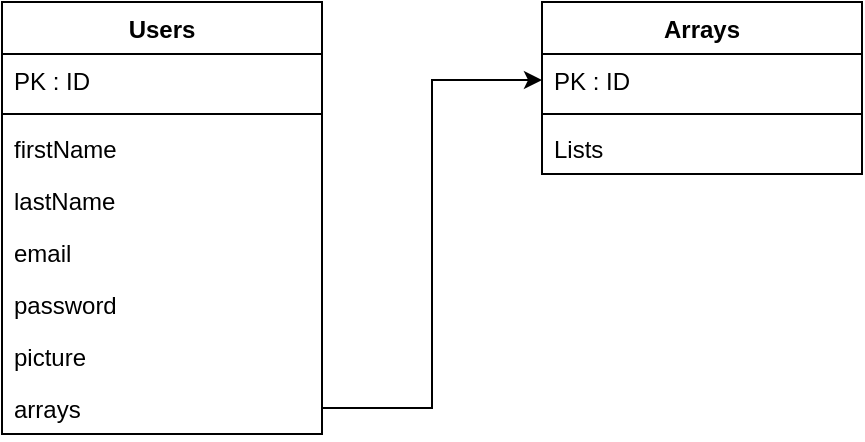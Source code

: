 <mxfile version="14.2.4" type="github">
  <diagram id="HDbMhDB7XsGi5WWxnpXI" name="Page-1">
    <mxGraphModel dx="1422" dy="763" grid="1" gridSize="10" guides="1" tooltips="1" connect="1" arrows="1" fold="1" page="1" pageScale="1" pageWidth="827" pageHeight="1169" math="0" shadow="0">
      <root>
        <mxCell id="0" />
        <mxCell id="1" parent="0" />
        <mxCell id="4TvPpoLYzu6q3lhIc_QF-1" value="Arrays" style="swimlane;fontStyle=1;align=center;verticalAlign=top;childLayout=stackLayout;horizontal=1;startSize=26;horizontalStack=0;resizeParent=1;resizeParentMax=0;resizeLast=0;collapsible=1;marginBottom=0;" vertex="1" parent="1">
          <mxGeometry x="310" y="110" width="160" height="86" as="geometry" />
        </mxCell>
        <mxCell id="4TvPpoLYzu6q3lhIc_QF-2" value="PK : ID" style="text;strokeColor=none;fillColor=none;align=left;verticalAlign=top;spacingLeft=4;spacingRight=4;overflow=hidden;rotatable=0;points=[[0,0.5],[1,0.5]];portConstraint=eastwest;" vertex="1" parent="4TvPpoLYzu6q3lhIc_QF-1">
          <mxGeometry y="26" width="160" height="26" as="geometry" />
        </mxCell>
        <mxCell id="4TvPpoLYzu6q3lhIc_QF-3" value="" style="line;strokeWidth=1;fillColor=none;align=left;verticalAlign=middle;spacingTop=-1;spacingLeft=3;spacingRight=3;rotatable=0;labelPosition=right;points=[];portConstraint=eastwest;" vertex="1" parent="4TvPpoLYzu6q3lhIc_QF-1">
          <mxGeometry y="52" width="160" height="8" as="geometry" />
        </mxCell>
        <mxCell id="4TvPpoLYzu6q3lhIc_QF-4" value="Lists" style="text;strokeColor=none;fillColor=none;align=left;verticalAlign=top;spacingLeft=4;spacingRight=4;overflow=hidden;rotatable=0;points=[[0,0.5],[1,0.5]];portConstraint=eastwest;" vertex="1" parent="4TvPpoLYzu6q3lhIc_QF-1">
          <mxGeometry y="60" width="160" height="26" as="geometry" />
        </mxCell>
        <mxCell id="4TvPpoLYzu6q3lhIc_QF-5" value="Users" style="swimlane;fontStyle=1;align=center;verticalAlign=top;childLayout=stackLayout;horizontal=1;startSize=26;horizontalStack=0;resizeParent=1;resizeParentMax=0;resizeLast=0;collapsible=1;marginBottom=0;" vertex="1" parent="1">
          <mxGeometry x="40" y="110" width="160" height="216" as="geometry" />
        </mxCell>
        <mxCell id="4TvPpoLYzu6q3lhIc_QF-6" value="PK : ID" style="text;strokeColor=none;fillColor=none;align=left;verticalAlign=top;spacingLeft=4;spacingRight=4;overflow=hidden;rotatable=0;points=[[0,0.5],[1,0.5]];portConstraint=eastwest;" vertex="1" parent="4TvPpoLYzu6q3lhIc_QF-5">
          <mxGeometry y="26" width="160" height="26" as="geometry" />
        </mxCell>
        <mxCell id="4TvPpoLYzu6q3lhIc_QF-7" value="" style="line;strokeWidth=1;fillColor=none;align=left;verticalAlign=middle;spacingTop=-1;spacingLeft=3;spacingRight=3;rotatable=0;labelPosition=right;points=[];portConstraint=eastwest;" vertex="1" parent="4TvPpoLYzu6q3lhIc_QF-5">
          <mxGeometry y="52" width="160" height="8" as="geometry" />
        </mxCell>
        <mxCell id="4TvPpoLYzu6q3lhIc_QF-10" value="firstName" style="text;strokeColor=none;fillColor=none;align=left;verticalAlign=top;spacingLeft=4;spacingRight=4;overflow=hidden;rotatable=0;points=[[0,0.5],[1,0.5]];portConstraint=eastwest;" vertex="1" parent="4TvPpoLYzu6q3lhIc_QF-5">
          <mxGeometry y="60" width="160" height="26" as="geometry" />
        </mxCell>
        <mxCell id="4TvPpoLYzu6q3lhIc_QF-11" value="lastName&#xa;" style="text;strokeColor=none;fillColor=none;align=left;verticalAlign=top;spacingLeft=4;spacingRight=4;overflow=hidden;rotatable=0;points=[[0,0.5],[1,0.5]];portConstraint=eastwest;" vertex="1" parent="4TvPpoLYzu6q3lhIc_QF-5">
          <mxGeometry y="86" width="160" height="26" as="geometry" />
        </mxCell>
        <mxCell id="4TvPpoLYzu6q3lhIc_QF-12" value="email&#xa;" style="text;strokeColor=none;fillColor=none;align=left;verticalAlign=top;spacingLeft=4;spacingRight=4;overflow=hidden;rotatable=0;points=[[0,0.5],[1,0.5]];portConstraint=eastwest;" vertex="1" parent="4TvPpoLYzu6q3lhIc_QF-5">
          <mxGeometry y="112" width="160" height="26" as="geometry" />
        </mxCell>
        <mxCell id="4TvPpoLYzu6q3lhIc_QF-15" value="password&#xa;&#xa;" style="text;strokeColor=none;fillColor=none;align=left;verticalAlign=top;spacingLeft=4;spacingRight=4;overflow=hidden;rotatable=0;points=[[0,0.5],[1,0.5]];portConstraint=eastwest;" vertex="1" parent="4TvPpoLYzu6q3lhIc_QF-5">
          <mxGeometry y="138" width="160" height="26" as="geometry" />
        </mxCell>
        <mxCell id="4TvPpoLYzu6q3lhIc_QF-13" value="picture&#xa;" style="text;strokeColor=none;fillColor=none;align=left;verticalAlign=top;spacingLeft=4;spacingRight=4;overflow=hidden;rotatable=0;points=[[0,0.5],[1,0.5]];portConstraint=eastwest;" vertex="1" parent="4TvPpoLYzu6q3lhIc_QF-5">
          <mxGeometry y="164" width="160" height="26" as="geometry" />
        </mxCell>
        <mxCell id="4TvPpoLYzu6q3lhIc_QF-8" value="arrays" style="text;strokeColor=none;fillColor=none;align=left;verticalAlign=top;spacingLeft=4;spacingRight=4;overflow=hidden;rotatable=0;points=[[0,0.5],[1,0.5]];portConstraint=eastwest;" vertex="1" parent="4TvPpoLYzu6q3lhIc_QF-5">
          <mxGeometry y="190" width="160" height="26" as="geometry" />
        </mxCell>
        <mxCell id="4TvPpoLYzu6q3lhIc_QF-14" style="edgeStyle=orthogonalEdgeStyle;rounded=0;orthogonalLoop=1;jettySize=auto;html=1;exitX=1;exitY=0.5;exitDx=0;exitDy=0;entryX=0;entryY=0.5;entryDx=0;entryDy=0;" edge="1" parent="1" source="4TvPpoLYzu6q3lhIc_QF-8" target="4TvPpoLYzu6q3lhIc_QF-2">
          <mxGeometry relative="1" as="geometry" />
        </mxCell>
      </root>
    </mxGraphModel>
  </diagram>
</mxfile>
